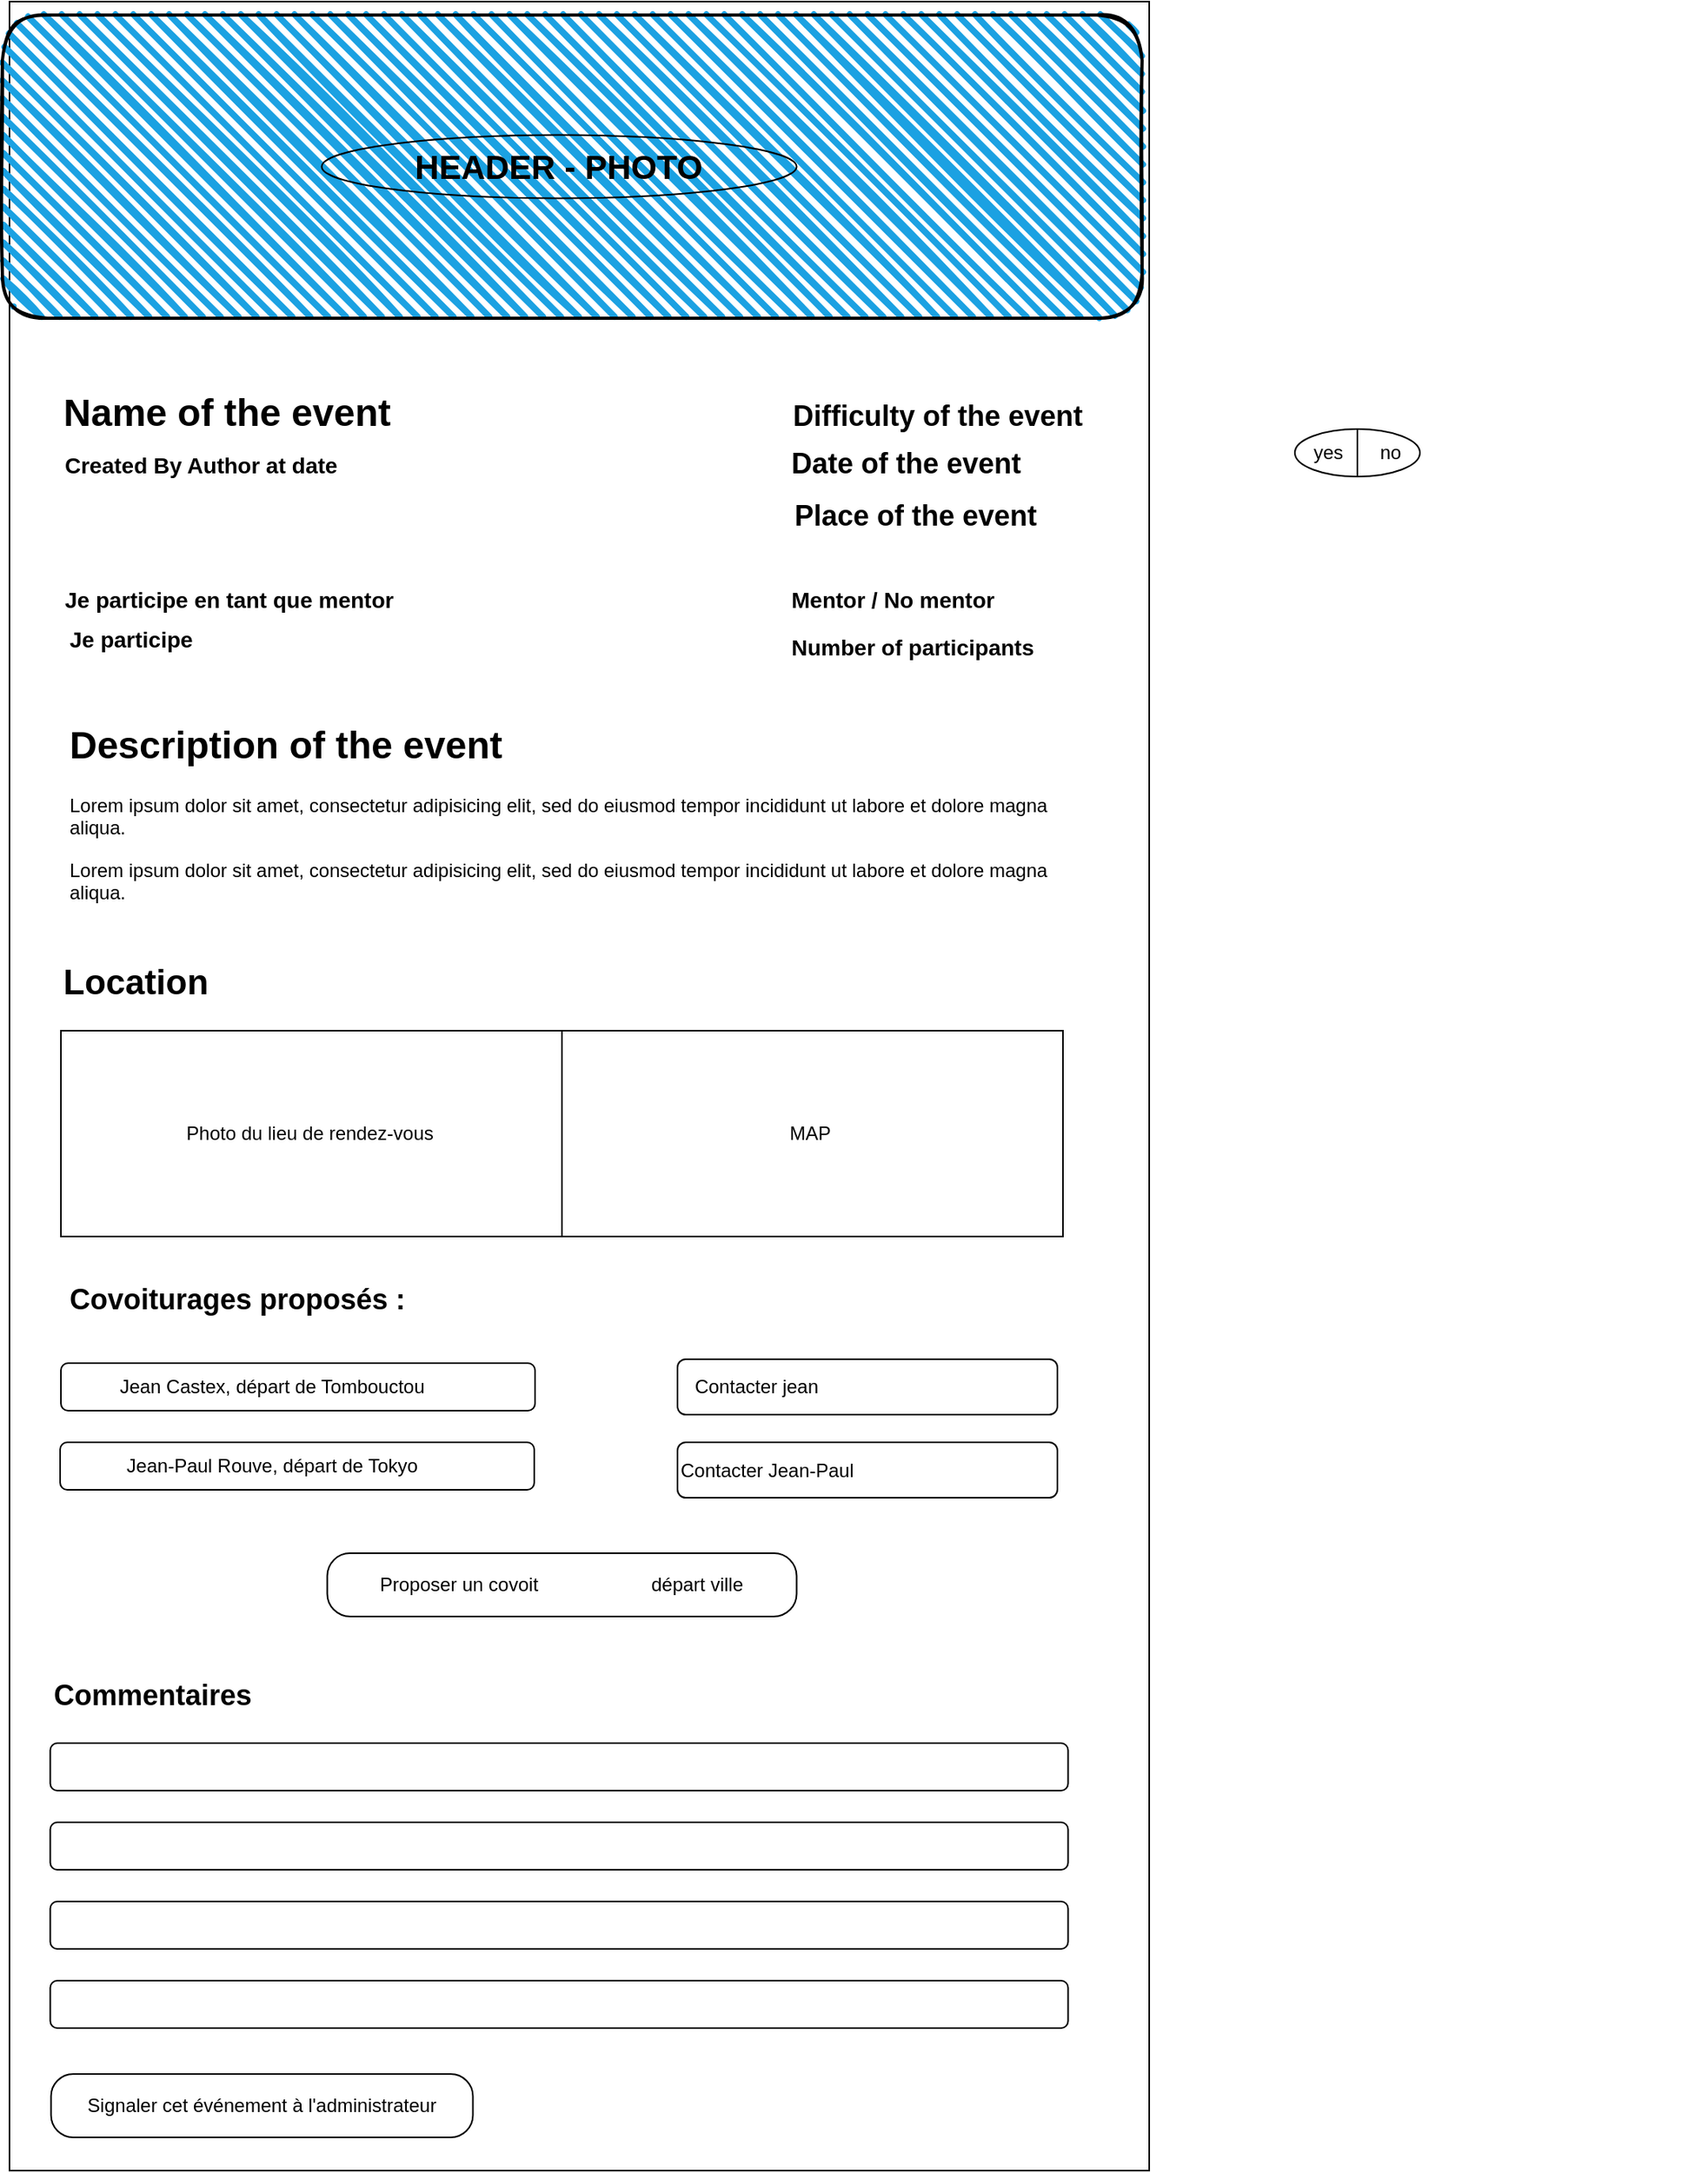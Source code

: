 <mxfile>
    <diagram id="7gaan9ExqMs5xJ6s5Dna" name="wireframe1">
        <mxGraphModel dx="883" dy="1668" grid="1" gridSize="10" guides="1" tooltips="1" connect="1" arrows="1" fold="1" page="1" pageScale="1" pageWidth="827" pageHeight="1169" math="0" shadow="0">
            <root>
                <mxCell id="0"/>
                <mxCell id="1" parent="0"/>
                <mxCell id="2" value="&lt;span style=&quot;color: rgba(0 , 0 , 0 , 0) ; font-family: monospace ; font-size: 0px&quot;&gt;%3CmxGraphModel%3E%3Croot%3E%3CmxCell%20id%3D%220%22%2F%3E%3CmxCell%20id%3D%221%22%20parent%3D%220%22%2F%3E%3CmxCell%20id%3D%222%22%20value%3D%22%22%20style%3D%22rounded%3D1%3BwhiteSpace%3Dwrap%3Bhtml%3D1%3BfillColor%3Dnone%3Balign%3Dleft%3B%22%20vertex%3D%221%22%20parent%3D%221%22%3E%3CmxGeometry%20x%3D%2260.5%22%20y%3D%22750%22%20width%3D%22299.5%22%20height%3D%2230%22%20as%3D%22geometry%22%2F%3E%3C%2FmxCell%3E%3C%2Froot%3E%3C%2FmxGraphModel%3E&lt;/span&gt;" style="rounded=0;whiteSpace=wrap;html=1;" vertex="1" parent="1">
                    <mxGeometry x="28" y="-110" width="720" height="1370" as="geometry"/>
                </mxCell>
                <mxCell id="3" value="" style="rounded=1;whiteSpace=wrap;html=1;strokeWidth=2;fillWeight=4;hachureGap=8;hachureAngle=45;fillColor=#1ba1e2;sketch=1;fontStyle=1;fontFamily=Helvetica;" parent="1" vertex="1">
                    <mxGeometry x="23.5" y="-101.5" width="720" height="191.5" as="geometry"/>
                </mxCell>
                <mxCell id="4" value="&lt;b&gt;&lt;font style=&quot;font-size: 21px&quot;&gt;HEADER - PHOTO&lt;/font&gt;&lt;/b&gt;" style="ellipse;whiteSpace=wrap;html=1;align=center;newEdgeStyle={&quot;edgeStyle&quot;:&quot;entityRelationEdgeStyle&quot;,&quot;startArrow&quot;:&quot;none&quot;,&quot;endArrow&quot;:&quot;none&quot;,&quot;segment&quot;:10,&quot;curved&quot;:1};treeFolding=1;treeMoving=1;fillColor=none;" parent="1" vertex="1">
                    <mxGeometry x="225.25" y="-25.75" width="300" height="40" as="geometry"/>
                </mxCell>
                <mxCell id="6" value="&lt;font style=&quot;font-size: 24px&quot;&gt;Name of the event&lt;/font&gt;" style="text;strokeColor=none;fillColor=none;html=1;fontSize=24;fontStyle=1;verticalAlign=middle;align=center;fontFamily=Helvetica;" parent="1" vertex="1">
                    <mxGeometry x="110" y="130" width="110" height="40" as="geometry"/>
                </mxCell>
                <mxCell id="7" value="&lt;font style=&quot;font-size: 14px&quot;&gt;Created By Author at date&lt;/font&gt;" style="text;strokeColor=none;fillColor=none;html=1;fontSize=24;fontStyle=1;verticalAlign=middle;align=left;fontFamily=Helvetica;" parent="1" vertex="1">
                    <mxGeometry x="60.5" y="160" width="250" height="40" as="geometry"/>
                </mxCell>
                <mxCell id="8" value="&lt;font style=&quot;font-size: 18px&quot;&gt;Date of the event&lt;/font&gt;" style="text;strokeColor=none;fillColor=none;html=1;fontSize=24;fontStyle=1;verticalAlign=middle;align=left;fontFamily=Helvetica;" parent="1" vertex="1">
                    <mxGeometry x="520" y="160" width="210" height="40" as="geometry"/>
                </mxCell>
                <mxCell id="9" value="&lt;font style=&quot;font-size: 18px&quot;&gt;Place of the event&lt;/font&gt;" style="text;strokeColor=none;fillColor=none;html=1;fontSize=24;fontStyle=1;verticalAlign=middle;align=center;fontFamily=Helvetica;" parent="1" vertex="1">
                    <mxGeometry x="550" y="190" width="100" height="45" as="geometry"/>
                </mxCell>
                <mxCell id="10" value="&lt;font style=&quot;font-size: 18px&quot;&gt;Difficulty of the event&lt;/font&gt;" style="text;strokeColor=none;fillColor=none;html=1;fontSize=24;fontStyle=1;verticalAlign=middle;align=center;fontFamily=Helvetica;" parent="1" vertex="1">
                    <mxGeometry x="520" y="130" width="187" height="40" as="geometry"/>
                </mxCell>
                <mxCell id="13" value="&lt;h1&gt;Description of the event&lt;/h1&gt;&lt;p&gt;Lorem ipsum dolor sit amet, consectetur adipisicing elit, sed do eiusmod tempor incididunt ut labore et dolore magna aliqua.&amp;nbsp;&lt;/p&gt;Lorem ipsum dolor sit amet, consectetur adipisicing elit, sed do eiusmod tempor incididunt ut labore et dolore magna aliqua." style="text;html=1;strokeColor=none;fillColor=none;spacing=5;spacingTop=-20;whiteSpace=wrap;overflow=hidden;rounded=0;" vertex="1" parent="1">
                    <mxGeometry x="60.5" y="340" width="646" height="130" as="geometry"/>
                </mxCell>
                <UserObject label="MAP&amp;nbsp;" treeRoot="1" id="14">
                    <mxCell style="whiteSpace=wrap;html=1;align=center;treeFolding=1;treeMoving=1;newEdgeStyle={&quot;edgeStyle&quot;:&quot;elbowEdgeStyle&quot;,&quot;startArrow&quot;:&quot;none&quot;,&quot;endArrow&quot;:&quot;none&quot;};" vertex="1" parent="1">
                        <mxGeometry x="377" y="540" width="316.5" height="130" as="geometry"/>
                    </mxCell>
                </UserObject>
                <mxCell id="16" value="" style="rounded=1;whiteSpace=wrap;html=1;" vertex="1" parent="1">
                    <mxGeometry x="53.75" y="990" width="643" height="30" as="geometry"/>
                </mxCell>
                <mxCell id="17" value="" style="rounded=1;whiteSpace=wrap;html=1;" vertex="1" parent="1">
                    <mxGeometry x="53.75" y="1040" width="643" height="30" as="geometry"/>
                </mxCell>
                <mxCell id="18" value="" style="rounded=1;whiteSpace=wrap;html=1;" vertex="1" parent="1">
                    <mxGeometry x="53.75" y="1090" width="643" height="30" as="geometry"/>
                </mxCell>
                <mxCell id="19" value="" style="rounded=1;whiteSpace=wrap;html=1;" vertex="1" parent="1">
                    <mxGeometry x="53.75" y="1140" width="643" height="30" as="geometry"/>
                </mxCell>
                <mxCell id="22" value="yes&amp;nbsp; &amp;nbsp; &amp;nbsp; &amp;nbsp;no" style="shape=lineEllipse;line=vertical;perimeter=ellipsePerimeter;whiteSpace=wrap;html=1;backgroundOutline=1;" vertex="1" parent="1">
                    <mxGeometry x="840" y="160" width="79" height="30" as="geometry"/>
                </mxCell>
                <mxCell id="24" value="&lt;font style=&quot;font-size: 14px&quot;&gt;Je participe en tant que mentor&lt;/font&gt;" style="text;strokeColor=none;fillColor=none;html=1;fontSize=24;fontStyle=1;verticalAlign=middle;align=left;" vertex="1" parent="1">
                    <mxGeometry x="60.5" y="245" width="100" height="40" as="geometry"/>
                </mxCell>
                <mxCell id="25" value="&lt;font style=&quot;font-size: 14px&quot;&gt;Number of participants&lt;/font&gt;" style="text;strokeColor=none;fillColor=none;html=1;fontSize=24;fontStyle=1;verticalAlign=middle;align=left;" vertex="1" parent="1">
                    <mxGeometry x="520" y="275" width="580" height="40" as="geometry"/>
                </mxCell>
                <UserObject label="Photo du lieu de rendez-vous&amp;nbsp;" treeRoot="1" id="26">
                    <mxCell style="whiteSpace=wrap;html=1;align=center;treeFolding=1;treeMoving=1;newEdgeStyle={&quot;edgeStyle&quot;:&quot;elbowEdgeStyle&quot;,&quot;startArrow&quot;:&quot;none&quot;,&quot;endArrow&quot;:&quot;none&quot;};" vertex="1" parent="1">
                        <mxGeometry x="60.5" y="540" width="316.5" height="130" as="geometry"/>
                    </mxCell>
                </UserObject>
                <mxCell id="27" value="&lt;font style=&quot;font-size: 14px&quot;&gt;Mentor / No mentor&lt;/font&gt;" style="text;strokeColor=none;fillColor=none;html=1;fontSize=24;fontStyle=1;verticalAlign=middle;align=left;" vertex="1" parent="1">
                    <mxGeometry x="520" y="245" width="100" height="40" as="geometry"/>
                </mxCell>
                <mxCell id="28" value="&lt;font style=&quot;font-size: 14px&quot;&gt;Je participe&amp;nbsp;&lt;/font&gt;" style="text;strokeColor=none;fillColor=none;html=1;fontSize=24;fontStyle=1;verticalAlign=middle;align=left;" vertex="1" parent="1">
                    <mxGeometry x="64" y="270" width="229.5" height="40" as="geometry"/>
                </mxCell>
                <mxCell id="29" value="Signaler cet événement à l'administrateur" style="rounded=1;whiteSpace=wrap;html=1;arcSize=35;" vertex="1" parent="1">
                    <mxGeometry x="54.25" y="1199" width="266.5" height="40" as="geometry"/>
                </mxCell>
                <mxCell id="30" value="&lt;font style=&quot;font-size: 18px&quot;&gt;&lt;b&gt;Covoiturages proposés :&lt;/b&gt;&lt;/font&gt;" style="text;html=1;strokeColor=none;fillColor=none;align=left;verticalAlign=middle;whiteSpace=wrap;rounded=0;" vertex="1" parent="1">
                    <mxGeometry x="64" y="700" width="276" height="20" as="geometry"/>
                </mxCell>
                <mxCell id="36" value="Jean Castex, départ de Tombouctou" style="text;html=1;strokeColor=none;fillColor=none;align=center;verticalAlign=middle;whiteSpace=wrap;rounded=0;" vertex="1" parent="1">
                    <mxGeometry x="78.75" y="755" width="230" height="20" as="geometry"/>
                </mxCell>
                <mxCell id="37" value="Jean-Paul Rouve, départ de Tokyo" style="text;html=1;strokeColor=none;fillColor=none;align=center;verticalAlign=middle;whiteSpace=wrap;rounded=0;" vertex="1" parent="1">
                    <mxGeometry x="43.75" y="805" width="300" height="20" as="geometry"/>
                </mxCell>
                <mxCell id="38" value="" style="rounded=1;whiteSpace=wrap;html=1;fillColor=none;align=left;" vertex="1" parent="1">
                    <mxGeometry x="60.5" y="750" width="299.5" height="30" as="geometry"/>
                </mxCell>
                <mxCell id="40" value="Contacter jean" style="text;html=1;strokeColor=none;fillColor=none;align=center;verticalAlign=middle;whiteSpace=wrap;rounded=0;" vertex="1" parent="1">
                    <mxGeometry x="420" y="755" width="160" height="20" as="geometry"/>
                </mxCell>
                <mxCell id="41" value="" style="rounded=1;whiteSpace=wrap;html=1;fillColor=none;" vertex="1" parent="1">
                    <mxGeometry x="450" y="747.5" width="240" height="35" as="geometry"/>
                </mxCell>
                <mxCell id="48" value="&lt;font size=&quot;1&quot;&gt;&lt;b style=&quot;font-size: 22px&quot;&gt;Location&lt;/b&gt;&lt;/font&gt;" style="text;html=1;strokeColor=none;fillColor=none;align=left;verticalAlign=middle;whiteSpace=wrap;rounded=0;" vertex="1" parent="1">
                    <mxGeometry x="60" y="500" width="110" height="20" as="geometry"/>
                </mxCell>
                <mxCell id="53" value="" style="rounded=1;whiteSpace=wrap;html=1;fillColor=none;align=left;" vertex="1" parent="1">
                    <mxGeometry x="60" y="800" width="299.5" height="30" as="geometry"/>
                </mxCell>
                <mxCell id="55" value="" style="rounded=1;whiteSpace=wrap;html=1;arcSize=36;" vertex="1" parent="1">
                    <mxGeometry x="228.75" y="870" width="296.5" height="40" as="geometry"/>
                </mxCell>
                <mxCell id="56" value="Proposer un covoit" style="text;html=1;strokeColor=none;fillColor=none;align=center;verticalAlign=middle;whiteSpace=wrap;rounded=0;" vertex="1" parent="1">
                    <mxGeometry x="247" y="880" width="130" height="20" as="geometry"/>
                </mxCell>
                <mxCell id="57" value="départ ville" style="text;html=1;strokeColor=none;fillColor=none;align=center;verticalAlign=middle;whiteSpace=wrap;rounded=0;" vertex="1" parent="1">
                    <mxGeometry x="420" y="880" width="85" height="20" as="geometry"/>
                </mxCell>
                <mxCell id="58" value="Contacter Jean-Paul" style="rounded=1;whiteSpace=wrap;html=1;fillColor=none;align=left;" vertex="1" parent="1">
                    <mxGeometry x="450" y="800" width="240" height="35" as="geometry"/>
                </mxCell>
                <mxCell id="59" value="&lt;font size=&quot;1&quot;&gt;&lt;b style=&quot;font-size: 18px&quot;&gt;Commentaires&lt;/b&gt;&lt;/font&gt;" style="text;html=1;strokeColor=none;fillColor=none;align=left;verticalAlign=middle;whiteSpace=wrap;rounded=0;" vertex="1" parent="1">
                    <mxGeometry x="53.75" y="950" width="120" height="20" as="geometry"/>
                </mxCell>
            </root>
        </mxGraphModel>
    </diagram>
</mxfile>